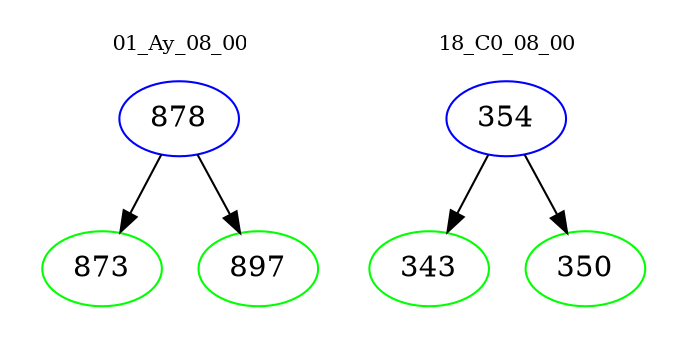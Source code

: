 digraph{
subgraph cluster_0 {
color = white
label = "01_Ay_08_00";
fontsize=10;
T0_878 [label="878", color="blue"]
T0_878 -> T0_873 [color="black"]
T0_873 [label="873", color="green"]
T0_878 -> T0_897 [color="black"]
T0_897 [label="897", color="green"]
}
subgraph cluster_1 {
color = white
label = "18_C0_08_00";
fontsize=10;
T1_354 [label="354", color="blue"]
T1_354 -> T1_343 [color="black"]
T1_343 [label="343", color="green"]
T1_354 -> T1_350 [color="black"]
T1_350 [label="350", color="green"]
}
}
